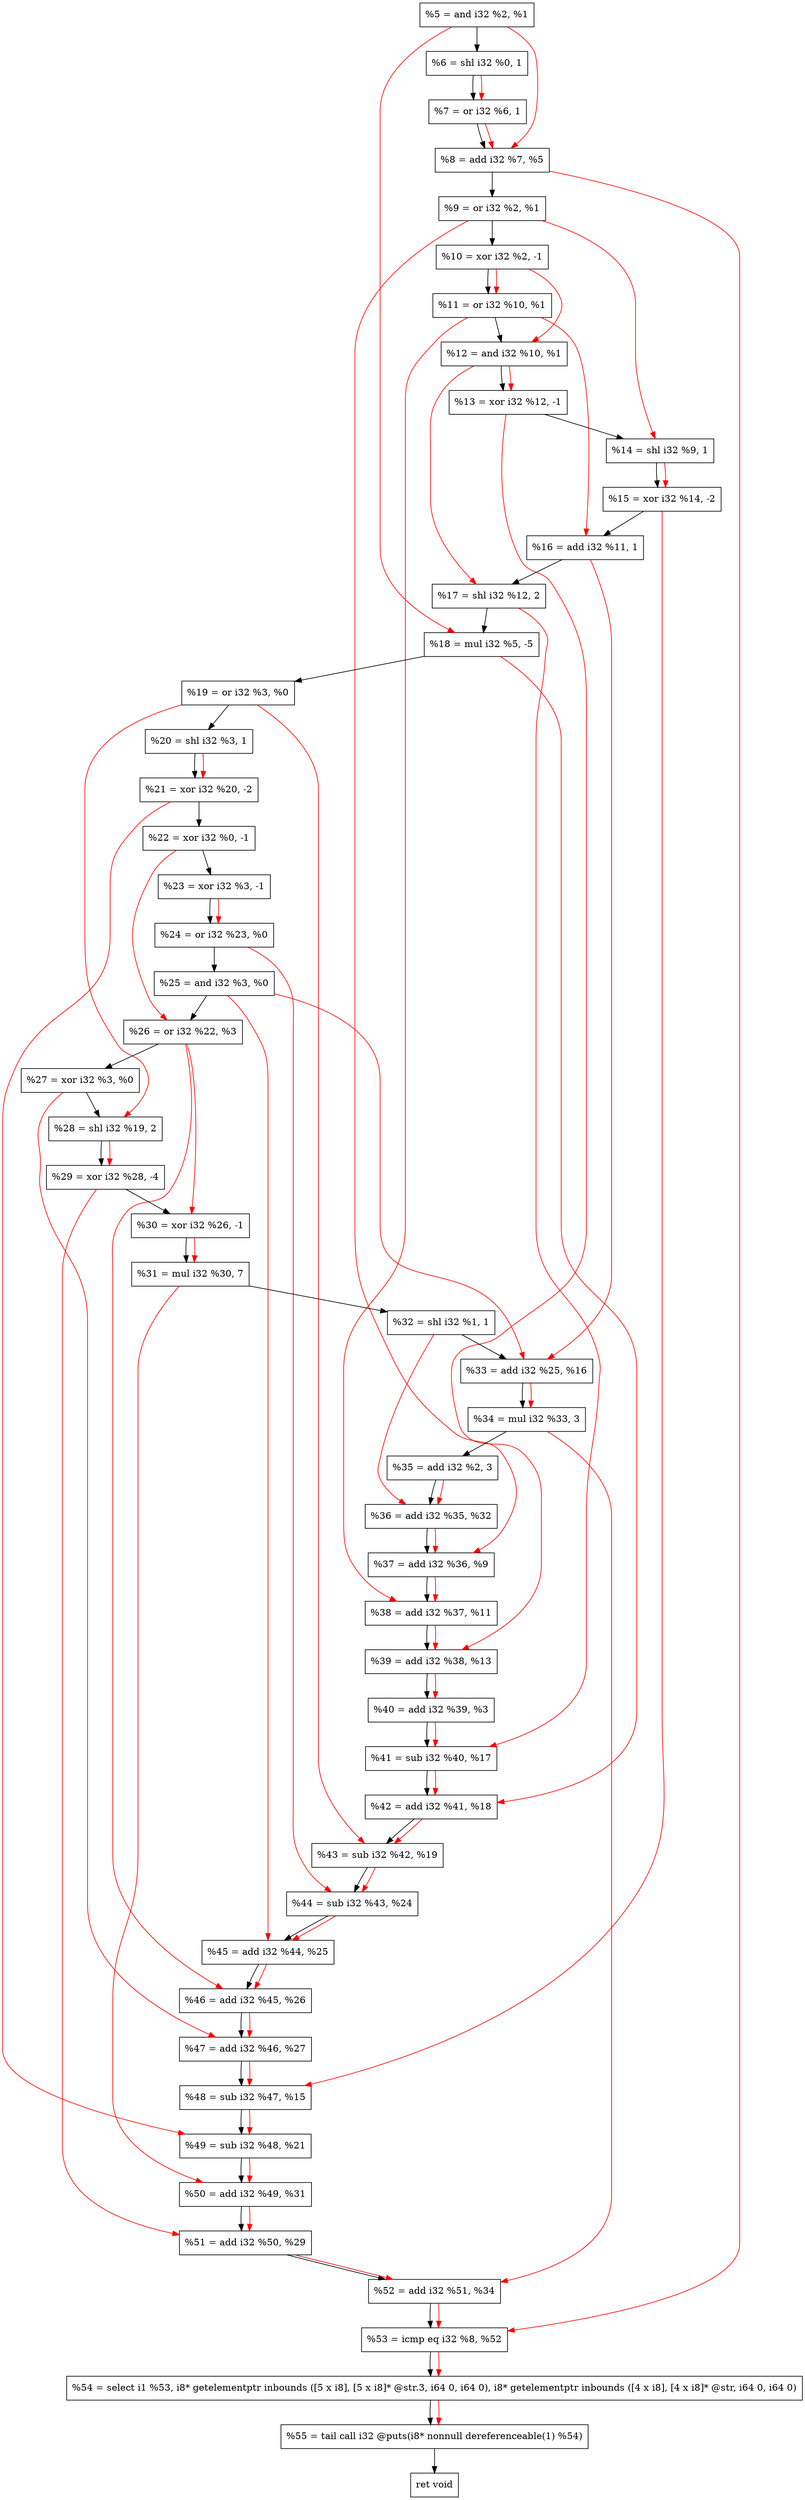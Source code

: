 digraph "DFG for'crackme' function" {
	Node0x13fc770[shape=record, label="  %5 = and i32 %2, %1"];
	Node0x13fcdf0[shape=record, label="  %6 = shl i32 %0, 1"];
	Node0x13fce60[shape=record, label="  %7 = or i32 %6, 1"];
	Node0x13fced0[shape=record, label="  %8 = add i32 %7, %5"];
	Node0x13fcf40[shape=record, label="  %9 = or i32 %2, %1"];
	Node0x13fcfe0[shape=record, label="  %10 = xor i32 %2, -1"];
	Node0x13fd050[shape=record, label="  %11 = or i32 %10, %1"];
	Node0x13fd0c0[shape=record, label="  %12 = and i32 %10, %1"];
	Node0x13fd130[shape=record, label="  %13 = xor i32 %12, -1"];
	Node0x13fd1a0[shape=record, label="  %14 = shl i32 %9, 1"];
	Node0x13fd240[shape=record, label="  %15 = xor i32 %14, -2"];
	Node0x13fd2b0[shape=record, label="  %16 = add i32 %11, 1"];
	Node0x13fd350[shape=record, label="  %17 = shl i32 %12, 2"];
	Node0x13fd3f0[shape=record, label="  %18 = mul i32 %5, -5"];
	Node0x13fd460[shape=record, label="  %19 = or i32 %3, %0"];
	Node0x13fd4d0[shape=record, label="  %20 = shl i32 %3, 1"];
	Node0x13fd540[shape=record, label="  %21 = xor i32 %20, -2"];
	Node0x13fd5b0[shape=record, label="  %22 = xor i32 %0, -1"];
	Node0x13fd620[shape=record, label="  %23 = xor i32 %3, -1"];
	Node0x13fd690[shape=record, label="  %24 = or i32 %23, %0"];
	Node0x13fd700[shape=record, label="  %25 = and i32 %3, %0"];
	Node0x13fd770[shape=record, label="  %26 = or i32 %22, %3"];
	Node0x13fd7e0[shape=record, label="  %27 = xor i32 %3, %0"];
	Node0x13fd850[shape=record, label="  %28 = shl i32 %19, 2"];
	Node0x13fd8f0[shape=record, label="  %29 = xor i32 %28, -4"];
	Node0x13fd960[shape=record, label="  %30 = xor i32 %26, -1"];
	Node0x13fda00[shape=record, label="  %31 = mul i32 %30, 7"];
	Node0x13fda70[shape=record, label="  %32 = shl i32 %1, 1"];
	Node0x13fdcf0[shape=record, label="  %33 = add i32 %25, %16"];
	Node0x13fdd90[shape=record, label="  %34 = mul i32 %33, 3"];
	Node0x13fde00[shape=record, label="  %35 = add i32 %2, 3"];
	Node0x13fde70[shape=record, label="  %36 = add i32 %35, %32"];
	Node0x13fdee0[shape=record, label="  %37 = add i32 %36, %9"];
	Node0x13fdf50[shape=record, label="  %38 = add i32 %37, %11"];
	Node0x13fdfc0[shape=record, label="  %39 = add i32 %38, %13"];
	Node0x13fe030[shape=record, label="  %40 = add i32 %39, %3"];
	Node0x13fe0a0[shape=record, label="  %41 = sub i32 %40, %17"];
	Node0x13fe110[shape=record, label="  %42 = add i32 %41, %18"];
	Node0x13fe180[shape=record, label="  %43 = sub i32 %42, %19"];
	Node0x13fe1f0[shape=record, label="  %44 = sub i32 %43, %24"];
	Node0x13fe260[shape=record, label="  %45 = add i32 %44, %25"];
	Node0x13fe2d0[shape=record, label="  %46 = add i32 %45, %26"];
	Node0x13fe340[shape=record, label="  %47 = add i32 %46, %27"];
	Node0x13fe3b0[shape=record, label="  %48 = sub i32 %47, %15"];
	Node0x13fe420[shape=record, label="  %49 = sub i32 %48, %21"];
	Node0x13fe490[shape=record, label="  %50 = add i32 %49, %31"];
	Node0x13fe500[shape=record, label="  %51 = add i32 %50, %29"];
	Node0x13fe570[shape=record, label="  %52 = add i32 %51, %34"];
	Node0x13fe5e0[shape=record, label="  %53 = icmp eq i32 %8, %52"];
	Node0x139d268[shape=record, label="  %54 = select i1 %53, i8* getelementptr inbounds ([5 x i8], [5 x i8]* @str.3, i64 0, i64 0), i8* getelementptr inbounds ([4 x i8], [4 x i8]* @str, i64 0, i64 0)"];
	Node0x13fea80[shape=record, label="  %55 = tail call i32 @puts(i8* nonnull dereferenceable(1) %54)"];
	Node0x13fead0[shape=record, label="  ret void"];
	Node0x13fc770 -> Node0x13fcdf0;
	Node0x13fcdf0 -> Node0x13fce60;
	Node0x13fce60 -> Node0x13fced0;
	Node0x13fced0 -> Node0x13fcf40;
	Node0x13fcf40 -> Node0x13fcfe0;
	Node0x13fcfe0 -> Node0x13fd050;
	Node0x13fd050 -> Node0x13fd0c0;
	Node0x13fd0c0 -> Node0x13fd130;
	Node0x13fd130 -> Node0x13fd1a0;
	Node0x13fd1a0 -> Node0x13fd240;
	Node0x13fd240 -> Node0x13fd2b0;
	Node0x13fd2b0 -> Node0x13fd350;
	Node0x13fd350 -> Node0x13fd3f0;
	Node0x13fd3f0 -> Node0x13fd460;
	Node0x13fd460 -> Node0x13fd4d0;
	Node0x13fd4d0 -> Node0x13fd540;
	Node0x13fd540 -> Node0x13fd5b0;
	Node0x13fd5b0 -> Node0x13fd620;
	Node0x13fd620 -> Node0x13fd690;
	Node0x13fd690 -> Node0x13fd700;
	Node0x13fd700 -> Node0x13fd770;
	Node0x13fd770 -> Node0x13fd7e0;
	Node0x13fd7e0 -> Node0x13fd850;
	Node0x13fd850 -> Node0x13fd8f0;
	Node0x13fd8f0 -> Node0x13fd960;
	Node0x13fd960 -> Node0x13fda00;
	Node0x13fda00 -> Node0x13fda70;
	Node0x13fda70 -> Node0x13fdcf0;
	Node0x13fdcf0 -> Node0x13fdd90;
	Node0x13fdd90 -> Node0x13fde00;
	Node0x13fde00 -> Node0x13fde70;
	Node0x13fde70 -> Node0x13fdee0;
	Node0x13fdee0 -> Node0x13fdf50;
	Node0x13fdf50 -> Node0x13fdfc0;
	Node0x13fdfc0 -> Node0x13fe030;
	Node0x13fe030 -> Node0x13fe0a0;
	Node0x13fe0a0 -> Node0x13fe110;
	Node0x13fe110 -> Node0x13fe180;
	Node0x13fe180 -> Node0x13fe1f0;
	Node0x13fe1f0 -> Node0x13fe260;
	Node0x13fe260 -> Node0x13fe2d0;
	Node0x13fe2d0 -> Node0x13fe340;
	Node0x13fe340 -> Node0x13fe3b0;
	Node0x13fe3b0 -> Node0x13fe420;
	Node0x13fe420 -> Node0x13fe490;
	Node0x13fe490 -> Node0x13fe500;
	Node0x13fe500 -> Node0x13fe570;
	Node0x13fe570 -> Node0x13fe5e0;
	Node0x13fe5e0 -> Node0x139d268;
	Node0x139d268 -> Node0x13fea80;
	Node0x13fea80 -> Node0x13fead0;
edge [color=red]
	Node0x13fcdf0 -> Node0x13fce60;
	Node0x13fce60 -> Node0x13fced0;
	Node0x13fc770 -> Node0x13fced0;
	Node0x13fcfe0 -> Node0x13fd050;
	Node0x13fcfe0 -> Node0x13fd0c0;
	Node0x13fd0c0 -> Node0x13fd130;
	Node0x13fcf40 -> Node0x13fd1a0;
	Node0x13fd1a0 -> Node0x13fd240;
	Node0x13fd050 -> Node0x13fd2b0;
	Node0x13fd0c0 -> Node0x13fd350;
	Node0x13fc770 -> Node0x13fd3f0;
	Node0x13fd4d0 -> Node0x13fd540;
	Node0x13fd620 -> Node0x13fd690;
	Node0x13fd5b0 -> Node0x13fd770;
	Node0x13fd460 -> Node0x13fd850;
	Node0x13fd850 -> Node0x13fd8f0;
	Node0x13fd770 -> Node0x13fd960;
	Node0x13fd960 -> Node0x13fda00;
	Node0x13fd700 -> Node0x13fdcf0;
	Node0x13fd2b0 -> Node0x13fdcf0;
	Node0x13fdcf0 -> Node0x13fdd90;
	Node0x13fde00 -> Node0x13fde70;
	Node0x13fda70 -> Node0x13fde70;
	Node0x13fde70 -> Node0x13fdee0;
	Node0x13fcf40 -> Node0x13fdee0;
	Node0x13fdee0 -> Node0x13fdf50;
	Node0x13fd050 -> Node0x13fdf50;
	Node0x13fdf50 -> Node0x13fdfc0;
	Node0x13fd130 -> Node0x13fdfc0;
	Node0x13fdfc0 -> Node0x13fe030;
	Node0x13fe030 -> Node0x13fe0a0;
	Node0x13fd350 -> Node0x13fe0a0;
	Node0x13fe0a0 -> Node0x13fe110;
	Node0x13fd3f0 -> Node0x13fe110;
	Node0x13fe110 -> Node0x13fe180;
	Node0x13fd460 -> Node0x13fe180;
	Node0x13fe180 -> Node0x13fe1f0;
	Node0x13fd690 -> Node0x13fe1f0;
	Node0x13fe1f0 -> Node0x13fe260;
	Node0x13fd700 -> Node0x13fe260;
	Node0x13fe260 -> Node0x13fe2d0;
	Node0x13fd770 -> Node0x13fe2d0;
	Node0x13fe2d0 -> Node0x13fe340;
	Node0x13fd7e0 -> Node0x13fe340;
	Node0x13fe340 -> Node0x13fe3b0;
	Node0x13fd240 -> Node0x13fe3b0;
	Node0x13fe3b0 -> Node0x13fe420;
	Node0x13fd540 -> Node0x13fe420;
	Node0x13fe420 -> Node0x13fe490;
	Node0x13fda00 -> Node0x13fe490;
	Node0x13fe490 -> Node0x13fe500;
	Node0x13fd8f0 -> Node0x13fe500;
	Node0x13fe500 -> Node0x13fe570;
	Node0x13fdd90 -> Node0x13fe570;
	Node0x13fced0 -> Node0x13fe5e0;
	Node0x13fe570 -> Node0x13fe5e0;
	Node0x13fe5e0 -> Node0x139d268;
	Node0x139d268 -> Node0x13fea80;
}
